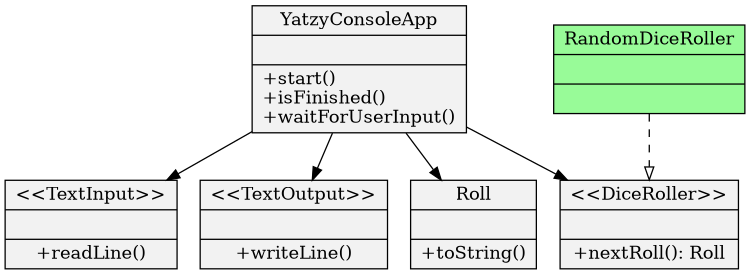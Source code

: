 digraph dice_refactored {
size="5,5"
node[shape=record,style=filled,fillcolor=gray95]

1[label = "{YatzyConsoleApp||+start()\l+isFinished()\l+waitForUserInput()}"]
2[label = "{\<\<TextInput\>\>||+readLine()}"]
3[label = "{\<\<TextOutput\>\>||+writeLine()}"]
4[label = "{\<\<DiceRoller\>\>||+nextRoll(): Roll}"]
5[label = "{Roll||+toString()}"]
7[label = "{RandomDiceRoller||}", fillcolor=palegreen]

1->2
1->3
1->4
1->5
7->4 [style=dashed,arrowhead=onormal]
}
